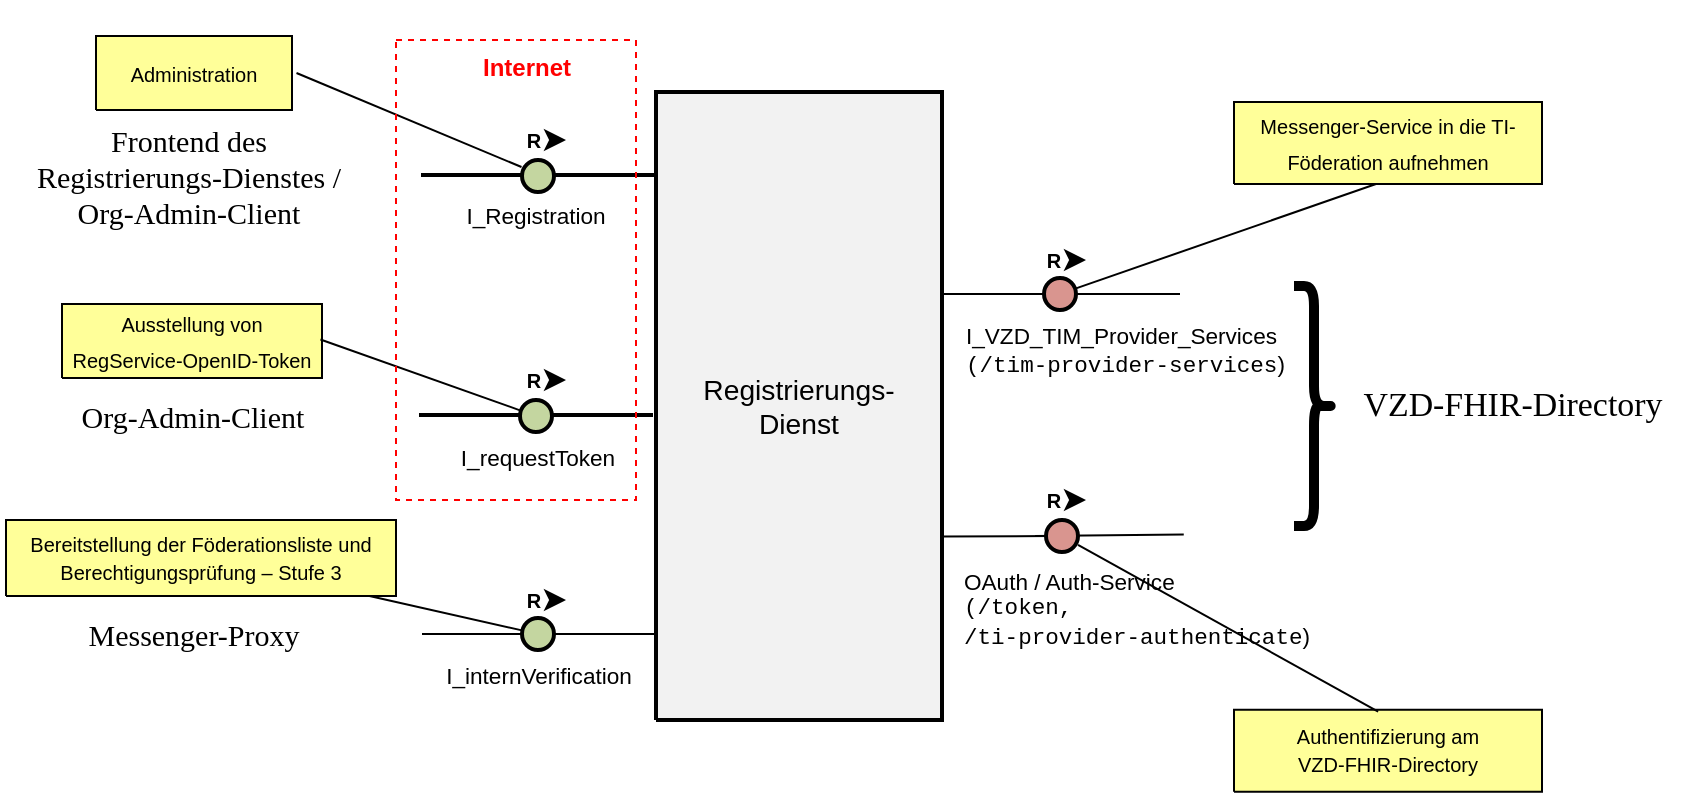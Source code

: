 <mxfile version="21.3.5" type="github">
  <diagram name="Registrierungs-Dienst" id="Jt1kmCQGUOwaI04WHO9y">
    <mxGraphModel dx="1050" dy="538" grid="1" gridSize="10" guides="1" tooltips="1" connect="1" arrows="1" fold="1" page="1" pageScale="1" pageWidth="827" pageHeight="1169" math="0" shadow="0">
      <root>
        <mxCell id="0" />
        <mxCell id="1" parent="0" />
        <UserObject label="" tags="Anmerkungen" id="BjHA2RIbMJTQsHLxXjxR-1">
          <mxCell style="vsdxID=97;fillColor=none;gradientColor=none;strokeColor=none;points=[];labelBackgroundColor=#ffffff;rounded=0;html=1;whiteSpace=wrap;" parent="1" vertex="1">
            <mxGeometry x="120" y="154" height="37" as="geometry" />
          </mxCell>
        </UserObject>
        <mxCell id="BjHA2RIbMJTQsHLxXjxR-3" value="&lt;div style=&quot;&quot;&gt;&lt;font style=&quot;font-family: Arial; color: rgb(0, 0, 0); direction: ltr; letter-spacing: 0px; line-height: 140%; opacity: 1;&quot;&gt;&lt;font style=&quot;font-size: 10px;&quot;&gt;Ausstellung von RegService-OpenID-Token&lt;/font&gt;&lt;br&gt;&lt;/font&gt;&lt;/div&gt;" style="verticalAlign=middle;align=center;vsdxID=99;fillColor=#ffff99;gradientColor=none;shape=stencil(nZBLDoAgDERP0z3SIyjew0SURgSD+Lu9kMZoXLhwN9O+tukAlrNpJg1SzDH4QW/URgNYgZTkjA4UkwJUgGXng+6DX1zLfmoymdXo17xh5zmRJ6Q42BWCfc2oJfdAr+Yv+AP9Cb7OJ3H/2JG1HNGz/84klThPVCc=);strokeColor=#000000;points=[];labelBackgroundColor=none;rounded=0;html=1;whiteSpace=wrap;" parent="BjHA2RIbMJTQsHLxXjxR-1" vertex="1">
          <mxGeometry x="-66" y="18" width="130" height="37" as="geometry" />
        </mxCell>
        <UserObject label="&lt;div style=&quot;font-size: 1px&quot;&gt;&lt;font style=&quot;font-size:14.11px;font-family:Arial;color:#000000;direction:ltr;letter-spacing:0px;line-height:120%;opacity:1&quot;&gt;Registrierungs-&lt;br/&gt;Dienst&lt;br/&gt;&lt;/font&gt;&lt;/div&gt;" tags="Hintergrund" id="BjHA2RIbMJTQsHLxXjxR-4">
          <mxCell style="verticalAlign=middle;align=center;vsdxID=14;fillColor=#f2f2f2;gradientColor=none;shape=stencil(nZBLDoAgDERP0z3SIyjew0SURgSD+Lu9kMZoXLhwN9O+tukAlrNpJg1SzDH4QW/URgNYgZTkjA4UkwJUgGXng+6DX1zLfmoymdXo17xh5zmRJ6Q42BWCfc2oJfdAr+Yv+AP9Cb7OJ3H/2JG1HNGz/84klThPVCc=);strokeColor=#000000;strokeWidth=2;spacingTop=-1;spacingBottom=-1;spacingLeft=-1;spacingRight=-1;points=[[0.5,0,0],[1,0.5,0],[0.5,0.5,0],[0.5,0.5,0]];labelBackgroundColor=none;rounded=0;html=1;whiteSpace=wrap;" parent="1" vertex="1">
            <mxGeometry x="351" y="66" width="143" height="314" as="geometry" />
          </mxCell>
        </UserObject>
        <UserObject label="" tags="Anmerkungen" id="BjHA2RIbMJTQsHLxXjxR-5">
          <mxCell style="vsdxID=29;fillColor=none;gradientColor=none;strokeColor=none;points=[];labelBackgroundColor=#ffffff;rounded=0;html=1;whiteSpace=wrap;" parent="1" vertex="1">
            <mxGeometry x="121" y="20" height="37" as="geometry" />
          </mxCell>
        </UserObject>
        <mxCell id="BjHA2RIbMJTQsHLxXjxR-7" value="&lt;div style=&quot;&quot;&gt;&lt;font style=&quot;font-family: Arial; color: rgb(0, 0, 0); direction: ltr; letter-spacing: 0px; line-height: 140%; opacity: 1;&quot;&gt;&lt;font style=&quot;font-size: 10px;&quot;&gt;Administration&lt;/font&gt;&lt;br&gt;&lt;/font&gt;&lt;/div&gt;" style="verticalAlign=middle;align=center;vsdxID=31;fillColor=#ffff99;gradientColor=none;shape=stencil(nZBLDoAgDERP0z3SIyjew0SURgSD+Lu9kMZoXLhwN9O+tukAlrNpJg1SzDH4QW/URgNYgZTkjA4UkwJUgGXng+6DX1zLfmoymdXo17xh5zmRJ6Q42BWCfc2oJfdAr+Yv+AP9Cb7OJ3H/2JG1HNGz/84klThPVCc=);strokeColor=#000000;points=[];labelBackgroundColor=none;rounded=0;html=1;whiteSpace=wrap;" parent="BjHA2RIbMJTQsHLxXjxR-5" vertex="1">
          <mxGeometry x="-50" y="18" width="98" height="37" as="geometry" />
        </mxCell>
        <UserObject label="" tags="Anmerkungen" id="BjHA2RIbMJTQsHLxXjxR-11">
          <mxCell style="vsdxID=35;fillColor=none;gradientColor=none;strokeColor=none;points=[];labelBackgroundColor=#ffffff;rounded=0;html=1;whiteSpace=wrap;" parent="1" vertex="1">
            <mxGeometry x="718" y="51" height="41" as="geometry" />
          </mxCell>
        </UserObject>
        <mxCell id="BjHA2RIbMJTQsHLxXjxR-13" value="&lt;div style=&quot;&quot;&gt;&lt;font style=&quot;font-family: Arial; color: rgb(0, 0, 0); direction: ltr; letter-spacing: 0px; line-height: 140%; opacity: 1;&quot;&gt;&lt;font style=&quot;font-size: 10px;&quot;&gt;Messenger-Service in die TI-Föderation aufnehmen&lt;/font&gt;&lt;br&gt;&lt;/font&gt;&lt;/div&gt;" style="verticalAlign=middle;align=center;vsdxID=37;fillColor=#ffff99;gradientColor=none;shape=stencil(nZBLDoAgDERP0z3SIyjew0SURgSD+Lu9kMZoXLhwN9O+tukAlrNpJg1SzDH4QW/URgNYgZTkjA4UkwJUgGXng+6DX1zLfmoymdXo17xh5zmRJ6Q42BWCfc2oJfdAr+Yv+AP9Cb7OJ3H/2JG1HNGz/84klThPVCc=);strokeColor=#000000;points=[];labelBackgroundColor=none;rounded=0;html=1;whiteSpace=wrap;" parent="BjHA2RIbMJTQsHLxXjxR-11" vertex="1">
          <mxGeometry x="-78" y="20" width="154" height="41" as="geometry" />
        </mxCell>
        <UserObject label="" tags="Hintergrund" id="BjHA2RIbMJTQsHLxXjxR-14">
          <mxCell style="vsdxID=51;fillColor=none;gradientColor=none;strokeColor=#000000;spacingTop=-3;spacingBottom=-3;spacingLeft=-2;spacingRight=-2;points=[];labelBackgroundColor=#ffffff;rounded=0;html=1;whiteSpace=wrap;" parent="1" vertex="1">
            <mxGeometry x="234" y="107" width="116" height="1" as="geometry" />
          </mxCell>
        </UserObject>
        <mxCell id="BjHA2RIbMJTQsHLxXjxR-20" value="&lt;div style=&quot;font-size: 1px&quot;&gt;&lt;font style=&quot;font-size:11.29px;font-family:Arial;color:#000000;direction:ltr;letter-spacing:0px;line-height:120%;opacity:1&quot;&gt;I_Registration&lt;br/&gt;&lt;/font&gt;&lt;/div&gt;" style="text;vsdxID=51;fillColor=none;gradientColor=none;strokeColor=none;spacingTop=-3;spacingBottom=-3;spacingLeft=-2;spacingRight=-2;points=[];labelBackgroundColor=#ffffff;rounded=0;html=1;whiteSpace=wrap;verticalAlign=middle;align=center;;html=1;" parent="BjHA2RIbMJTQsHLxXjxR-14" vertex="1">
          <mxGeometry x="18.79" y="-16.32" width="75.61" height="75.61" as="geometry" />
        </mxCell>
        <mxCell id="BjHA2RIbMJTQsHLxXjxR-15" value="&lt;div style=&quot;font-size: 1px&quot;&gt;&lt;/div&gt;" style="vsdxID=52;edgeStyle=none;startArrow=none;endArrow=none;startSize=5;endSize=5;strokeColor=#000000;spacingTop=-3;spacingBottom=-3;spacingLeft=-2;spacingRight=-2;verticalAlign=middle;html=1;labelBackgroundColor=#ffffff;rounded=0;align=center;" parent="BjHA2RIbMJTQsHLxXjxR-14" edge="1">
          <mxGeometry relative="1" as="geometry">
            <mxPoint as="offset" />
            <Array as="points" />
            <mxPoint y="1" as="sourcePoint" />
            <mxPoint x="50" y="1" as="targetPoint" />
          </mxGeometry>
        </mxCell>
        <mxCell id="BjHA2RIbMJTQsHLxXjxR-16" value="&lt;div style=&quot;font-size: 1px&quot;&gt;&lt;/div&gt;" style="vsdxID=53;edgeStyle=none;startArrow=none;endArrow=none;startSize=5;endSize=5;strokeColor=#000000;spacingTop=-3;spacingBottom=-3;spacingLeft=-2;spacingRight=-2;verticalAlign=middle;html=1;labelBackgroundColor=#ffffff;rounded=0;align=center;" parent="BjHA2RIbMJTQsHLxXjxR-14" edge="1">
          <mxGeometry relative="1" as="geometry">
            <mxPoint as="offset" />
            <Array as="points" />
            <mxPoint x="66" y="1" as="sourcePoint" />
            <mxPoint x="116" y="1" as="targetPoint" />
          </mxGeometry>
        </mxCell>
        <mxCell id="BjHA2RIbMJTQsHLxXjxR-17" value="&lt;div style=&quot;font-size: 1px&quot;&gt;&lt;/div&gt;" style="verticalAlign=middle;align=center;vsdxID=54;fillColor=#c4d6a0;gradientColor=none;shape=stencil(vVHLDsIgEPwajiQI6RfU+h8bu22JCGRB2/69kG1iazx58DazM/vIjjBtmiCi0CplCjecbZ8nYc5Ca+snJJsLEqYTph0C4Ujh4XvmEaqzont41gkL96naodXKrGF6YSfQtUi0OXXDVlqPfJNP6usotUhYbJIUMmQb/GGrAxpRljVycDBuc1hKM2LclX8/7H9nFfB+82Cd45T2+mcspcSRmu4F);strokeColor=#000000;strokeWidth=2;spacingTop=-3;spacingBottom=-3;spacingLeft=-2;spacingRight=-2;points=[];labelBackgroundColor=none;rounded=0;html=1;whiteSpace=wrap;" parent="BjHA2RIbMJTQsHLxXjxR-14" vertex="1">
          <mxGeometry x="50" y="-7" width="16" height="16" as="geometry" />
        </mxCell>
        <UserObject label="" tags="Hintergrund" id="BjHA2RIbMJTQsHLxXjxR-21">
          <mxCell style="vsdxID=56;fillColor=none;gradientColor=none;strokeColor=none;spacingTop=-3;spacingBottom=-3;spacingLeft=-2;spacingRight=-2;points=[];labelBackgroundColor=#ffffff;rounded=0;html=1;whiteSpace=wrap;" parent="1" vertex="1">
            <mxGeometry x="234" y="336" width="116" height="1" as="geometry" />
          </mxCell>
        </UserObject>
        <mxCell id="BjHA2RIbMJTQsHLxXjxR-27" value="&lt;div style=&quot;font-size: 1px&quot;&gt;&lt;font style=&quot;font-size:11.29px;font-family:Arial;color:#000000;direction:ltr;letter-spacing:0px;line-height:120%;opacity:1&quot;&gt;I_internVerification&lt;br/&gt;&lt;/font&gt;&lt;/div&gt;" style="text;vsdxID=56;fillColor=none;gradientColor=none;strokeColor=none;spacingTop=-3;spacingBottom=-3;spacingLeft=-2;spacingRight=-2;points=[];labelBackgroundColor=#ffffff;rounded=0;html=1;whiteSpace=wrap;verticalAlign=middle;align=center;;html=1;" parent="BjHA2RIbMJTQsHLxXjxR-21" vertex="1">
          <mxGeometry x="9.47" y="-27.62" width="99.46" height="99.46" as="geometry" />
        </mxCell>
        <mxCell id="BjHA2RIbMJTQsHLxXjxR-22" value="&lt;div style=&quot;font-size: 1px&quot;&gt;&lt;/div&gt;" style="vsdxID=57;edgeStyle=none;startArrow=none;endArrow=none;startSize=5;endSize=5;strokeColor=#000000;spacingTop=-3;spacingBottom=-3;spacingLeft=-2;spacingRight=-2;verticalAlign=middle;html=1;labelBackgroundColor=#ffffff;rounded=0;align=center;" parent="BjHA2RIbMJTQsHLxXjxR-21" edge="1">
          <mxGeometry relative="1" as="geometry">
            <mxPoint as="offset" />
            <Array as="points" />
            <mxPoint y="1" as="sourcePoint" />
            <mxPoint x="50" y="1" as="targetPoint" />
          </mxGeometry>
        </mxCell>
        <mxCell id="BjHA2RIbMJTQsHLxXjxR-23" value="&lt;div style=&quot;font-size: 1px&quot;&gt;&lt;/div&gt;" style="vsdxID=58;edgeStyle=none;startArrow=none;endArrow=none;startSize=5;endSize=5;strokeColor=#000000;spacingTop=-3;spacingBottom=-3;spacingLeft=-2;spacingRight=-2;verticalAlign=middle;html=1;labelBackgroundColor=#ffffff;rounded=0;align=center;" parent="BjHA2RIbMJTQsHLxXjxR-21" edge="1">
          <mxGeometry relative="1" as="geometry">
            <mxPoint as="offset" />
            <Array as="points" />
            <mxPoint x="66" y="1" as="sourcePoint" />
            <mxPoint x="116" y="1" as="targetPoint" />
          </mxGeometry>
        </mxCell>
        <mxCell id="BjHA2RIbMJTQsHLxXjxR-24" value="&lt;div style=&quot;font-size: 1px&quot;&gt;&lt;/div&gt;" style="verticalAlign=middle;align=center;vsdxID=59;fillColor=#c4d6a0;gradientColor=none;shape=stencil(vVHLDsIgEPwajiQI6RfU+h8bu22JCGRB2/69kG1iazx58DazM/vIjjBtmiCi0CplCjecbZ8nYc5Ca+snJJsLEqYTph0C4Ujh4XvmEaqzont41gkL96naodXKrGF6YSfQtUi0OXXDVlqPfJNP6usotUhYbJIUMmQb/GGrAxpRljVycDBuc1hKM2LclX8/7H9nFfB+82Cd45T2+mcspcSRmu4F);strokeColor=#000000;strokeWidth=2;spacingTop=-3;spacingBottom=-3;spacingLeft=-2;spacingRight=-2;points=[];labelBackgroundColor=none;rounded=0;html=1;whiteSpace=wrap;" parent="BjHA2RIbMJTQsHLxXjxR-21" vertex="1">
          <mxGeometry x="50" y="-7" width="16" height="16" as="geometry" />
        </mxCell>
        <UserObject label="&lt;div style=&quot;font-size: 1px&quot;&gt;&lt;font style=&quot;font-size:16.93px;font-family:Calibri;color:#000000;direction:ltr;letter-spacing:0px;line-height:120%;opacity:1&quot;&gt;VZD-FHIR-Directory&lt;br/&gt;&lt;/font&gt;&lt;/div&gt;" tags="Hintergrund" id="BjHA2RIbMJTQsHLxXjxR-35">
          <mxCell style="verticalAlign=middle;align=center;vsdxID=78;fillColor=none;gradientColor=none;shape=stencil(nZBLDoAgDERP0z3SIyjew0SURgSD+Lu9kMZoXLhwN9O+tukAlrNpJg1SzDH4QW/URgNYgZTkjA4UkwJUgGXng+6DX1zLfmoymdXo17xh5zmRJ6Q42BWCfc2oJfdAr+Yv+AP9Cb7OJ3H/2JG1HNGz/84klThPVCc=);strokeColor=none;points=[];labelBackgroundColor=none;rounded=0;html=1;whiteSpace=wrap;" parent="1" vertex="1">
            <mxGeometry x="692" y="209" width="175" height="28" as="geometry" />
          </mxCell>
        </UserObject>
        <UserObject label="&lt;div style=&quot;&quot;&gt;&lt;font style=&quot;font-family: Calibri; color: rgb(0, 0, 0); direction: ltr; letter-spacing: 0px; line-height: 120%; opacity: 1;&quot;&gt;&lt;font style=&quot;font-size: 15px;&quot;&gt;Messenger-Proxy&lt;/font&gt;&lt;br&gt;&lt;/font&gt;&lt;/div&gt;" tags="Hintergrund" id="BjHA2RIbMJTQsHLxXjxR-36">
          <mxCell style="verticalAlign=middle;align=center;vsdxID=80;fillColor=none;gradientColor=none;shape=stencil(nZBLDoAgDERP0z3SIyjew0SURgSD+Lu9kMZoXLhwN9O+tukAlrNpJg1SzDH4QW/URgNYgZTkjA4UkwJUgGXng+6DX1zLfmoymdXo17xh5zmRJ6Q42BWCfc2oJfdAr+Yv+AP9Cb7OJ3H/2JG1HNGz/84klThPVCc=);strokeColor=none;points=[];labelBackgroundColor=none;rounded=0;html=1;whiteSpace=wrap;" parent="1" vertex="1">
            <mxGeometry x="41.5" y="324" width="156" height="28" as="geometry" />
          </mxCell>
        </UserObject>
        <UserObject label="&lt;div style=&quot;font-size: 15px;&quot;&gt;&lt;font style=&quot;font-size: 15px; font-family: Calibri; color: rgb(0, 0, 0); direction: ltr; letter-spacing: 0px; line-height: 120%; opacity: 1;&quot;&gt;Frontend des &lt;br&gt;Registrierungs-Dienstes / &lt;br&gt;&lt;/font&gt;&lt;/div&gt;&lt;div style=&quot;font-size: 15px;&quot;&gt;&lt;font style=&quot;font-size: 15px; font-family: Calibri; color: rgb(0, 0, 0); direction: ltr; letter-spacing: 0px; line-height: 120%; opacity: 1;&quot;&gt;Org-Admin-Client&lt;br&gt;&lt;/font&gt;&lt;/div&gt;" tags="Hintergrund" id="BjHA2RIbMJTQsHLxXjxR-37">
          <mxCell style="verticalAlign=middle;align=center;vsdxID=83;fillColor=none;gradientColor=none;shape=stencil(nZBLDoAgDERP0z3SIyjew0SURgSD+Lu9kMZoXLhwN9O+tukAlrNpJg1SzDH4QW/URgNYgZTkjA4UkwJUgGXng+6DX1zLfmoymdXo17xh5zmRJ6Q42BWCfc2oJfdAr+Yv+AP9Cb7OJ3H/2JG1HNGz/84klThPVCc=);strokeColor=none;points=[];labelBackgroundColor=none;rounded=0;html=1;whiteSpace=wrap;" parent="1" vertex="1">
            <mxGeometry x="23.5" y="94" width="187" height="28" as="geometry" />
          </mxCell>
        </UserObject>
        <UserObject label="" tags="Anmerkungen" id="BjHA2RIbMJTQsHLxXjxR-39">
          <mxCell style="vsdxID=85;fillColor=none;gradientColor=none;strokeColor=none;points=[];labelBackgroundColor=#ffffff;rounded=0;html=1;whiteSpace=wrap;" parent="1" vertex="1">
            <mxGeometry x="692" y="358" width="102" height="57.84" as="geometry" />
          </mxCell>
        </UserObject>
        <mxCell id="BjHA2RIbMJTQsHLxXjxR-41" value="&lt;div style=&quot;font-size: 10px;&quot;&gt;&lt;font style=&quot;font-size: 10px; font-family: Arial; color: rgb(0, 0, 0); direction: ltr; letter-spacing: 0px; line-height: 140%; opacity: 1;&quot;&gt;Authentifizierung am &lt;br&gt;VZD-FHIR-Directory&lt;br&gt;&lt;/font&gt;&lt;/div&gt;" style="verticalAlign=middle;align=center;vsdxID=87;fillColor=#ffff99;gradientColor=none;shape=stencil(nZBLDoAgDERP0z3SIyjew0SURgSD+Lu9kMZoXLhwN9O+tukAlrNpJg1SzDH4QW/URgNYgZTkjA4UkwJUgGXng+6DX1zLfmoymdXo17xh5zmRJ6Q42BWCfc2oJfdAr+Yv+AP9Cb7OJ3H/2JG1HNGz/84klThPVCc=);strokeColor=#000000;points=[];labelBackgroundColor=none;rounded=0;html=1;whiteSpace=wrap;" parent="BjHA2RIbMJTQsHLxXjxR-39" vertex="1">
          <mxGeometry x="-52" y="16.84" width="154" height="41" as="geometry" />
        </mxCell>
        <UserObject label="" tags="Hintergrund" id="BjHA2RIbMJTQsHLxXjxR-42">
          <mxCell style="vsdxID=71;fillColor=none;gradientColor=none;strokeColor=none;spacingTop=-3;spacingBottom=-3;spacingLeft=-2;spacingRight=-2;points=[];labelBackgroundColor=#ffffff;rounded=0;html=1;whiteSpace=wrap;" parent="1" vertex="1">
            <mxGeometry x="505" y="287" width="205" height="50.97" as="geometry" />
          </mxCell>
        </UserObject>
        <mxCell id="BjHA2RIbMJTQsHLxXjxR-43" value="&lt;div style=&quot;font-size: 1px&quot;&gt;&lt;/div&gt;" style="vsdxID=72;edgeStyle=none;startArrow=none;endArrow=none;startSize=5;endSize=5;strokeColor=#000000;spacingTop=-3;spacingBottom=-3;spacingLeft=-2;spacingRight=-2;verticalAlign=middle;html=1;labelBackgroundColor=#ffffff;rounded=0;align=center;exitX=0.997;exitY=0.708;exitDx=0;exitDy=0;exitPerimeter=0;" parent="BjHA2RIbMJTQsHLxXjxR-42" source="BjHA2RIbMJTQsHLxXjxR-4" edge="1">
          <mxGeometry relative="1" as="geometry">
            <mxPoint as="offset" />
            <Array as="points" />
            <mxPoint x="-5.445" y="1.172" as="sourcePoint" />
            <mxPoint x="44.062" y="1" as="targetPoint" />
          </mxGeometry>
        </mxCell>
        <mxCell id="BjHA2RIbMJTQsHLxXjxR-44" value="&lt;div style=&quot;font-size: 1px&quot;&gt;&lt;/div&gt;" style="vsdxID=73;edgeStyle=none;startArrow=none;endArrow=none;startSize=5;endSize=5;strokeColor=#000000;spacingTop=-3;spacingBottom=-3;spacingLeft=-2;spacingRight=-2;verticalAlign=middle;html=1;labelBackgroundColor=#ffffff;rounded=0;align=center;entryX=0.536;entryY=0.004;entryDx=0;entryDy=0;entryPerimeter=0;" parent="BjHA2RIbMJTQsHLxXjxR-42" edge="1" target="BjHA2RIbMJTQsHLxXjxR-42">
          <mxGeometry relative="1" as="geometry">
            <mxPoint as="offset" />
            <Array as="points" />
            <mxPoint x="35.562" y="1" as="sourcePoint" />
            <mxPoint x="105" y="3" as="targetPoint" />
          </mxGeometry>
        </mxCell>
        <mxCell id="BjHA2RIbMJTQsHLxXjxR-48" value="&lt;div style=&quot;font-size: 1px&quot;&gt;&lt;font style=&quot;font-size:11.29px;font-family:Arial;color:#000000;direction:ltr;letter-spacing:0px;line-height:120%;opacity:1&quot;&gt;OAuth / Auth-Service&lt;/font&gt;&lt;/div&gt;&lt;div style=&quot;font-size: 1px&quot;&gt;&lt;font style=&quot;font-size:11.29px;font-family:Courier New;color:#000000;direction:ltr;letter-spacing:0px;line-height:120%;opacity:1&quot;&gt;(/token,&lt;br&gt;&lt;/font&gt;&lt;font style=&quot;font-size:11.29px;font-family:Courier New;color:#000000;direction:ltr;letter-spacing:0px;line-height:120%;opacity:1&quot;&gt;/ti-provider-authenticate&lt;/font&gt;&lt;font style=&quot;font-size:11.29px;font-family:Arial;color:#000000;direction:ltr;letter-spacing:0px;line-height:120%;opacity:1&quot;&gt;)&lt;/font&gt;&lt;/div&gt;" style="text;vsdxID=71;fillColor=none;gradientColor=none;strokeColor=none;spacingTop=-3;spacingBottom=-3;spacingLeft=-2;spacingRight=-2;points=[];labelBackgroundColor=#ffffff;rounded=0;html=1;whiteSpace=wrap;verticalAlign=middle;align=left;;html=1;" parent="BjHA2RIbMJTQsHLxXjxR-42" vertex="1">
          <mxGeometry y="30" width="205" height="16.97" as="geometry" />
        </mxCell>
        <UserObject label="" tags="Hintergrund" id="BjHA2RIbMJTQsHLxXjxR-49">
          <mxCell style="vsdxID=88;fillColor=none;gradientColor=none;strokeColor=#000000;spacingTop=-3;spacingBottom=-3;spacingLeft=-2;spacingRight=-2;points=[];labelBackgroundColor=#ffffff;rounded=0;html=1;whiteSpace=wrap;" parent="1" vertex="1">
            <mxGeometry x="233" y="227" width="116" height="1" as="geometry" />
          </mxCell>
        </UserObject>
        <mxCell id="BjHA2RIbMJTQsHLxXjxR-55" value="&lt;div style=&quot;font-size: 1px&quot;&gt;&lt;font style=&quot;font-size:11.29px;font-family:Arial;color:#000000;direction:ltr;letter-spacing:0px;line-height:120%;opacity:1&quot;&gt;I_requestToken&lt;br/&gt;&lt;/font&gt;&lt;/div&gt;" style="text;vsdxID=88;fillColor=none;gradientColor=none;strokeColor=none;spacingTop=-3;spacingBottom=-3;spacingLeft=-2;spacingRight=-2;points=[];labelBackgroundColor=#ffffff;rounded=0;html=1;whiteSpace=wrap;verticalAlign=middle;align=center;;html=1;" parent="BjHA2RIbMJTQsHLxXjxR-49" vertex="1">
          <mxGeometry x="17" y="-20.1" width="84.41" height="84.41" as="geometry" />
        </mxCell>
        <mxCell id="BjHA2RIbMJTQsHLxXjxR-50" value="&lt;div style=&quot;font-size: 1px&quot;&gt;&lt;/div&gt;" style="vsdxID=89;edgeStyle=none;startArrow=none;endArrow=none;startSize=5;endSize=5;strokeColor=#000000;spacingTop=-3;spacingBottom=-3;spacingLeft=-2;spacingRight=-2;verticalAlign=middle;html=1;labelBackgroundColor=#ffffff;rounded=0;align=center;" parent="BjHA2RIbMJTQsHLxXjxR-49" edge="1">
          <mxGeometry relative="1" as="geometry">
            <mxPoint as="offset" />
            <Array as="points" />
            <mxPoint y="1" as="sourcePoint" />
            <mxPoint x="50" y="1" as="targetPoint" />
          </mxGeometry>
        </mxCell>
        <mxCell id="BjHA2RIbMJTQsHLxXjxR-51" value="&lt;div style=&quot;font-size: 1px&quot;&gt;&lt;/div&gt;" style="vsdxID=90;edgeStyle=none;startArrow=none;endArrow=none;startSize=5;endSize=5;strokeColor=#000000;spacingTop=-3;spacingBottom=-3;spacingLeft=-2;spacingRight=-2;verticalAlign=middle;html=1;labelBackgroundColor=#ffffff;rounded=0;align=center;" parent="BjHA2RIbMJTQsHLxXjxR-49" edge="1">
          <mxGeometry relative="1" as="geometry">
            <mxPoint as="offset" />
            <Array as="points" />
            <mxPoint x="66" y="1" as="sourcePoint" />
            <mxPoint x="116" y="1" as="targetPoint" />
          </mxGeometry>
        </mxCell>
        <mxCell id="BjHA2RIbMJTQsHLxXjxR-52" value="&lt;div style=&quot;font-size: 1px&quot;&gt;&lt;/div&gt;" style="verticalAlign=middle;align=center;vsdxID=91;fillColor=#c4d6a0;gradientColor=none;shape=stencil(vVHLDsIgEPwajiQI6RfU+h8bu22JCGRB2/69kG1iazx58DazM/vIjjBtmiCi0CplCjecbZ8nYc5Ca+snJJsLEqYTph0C4Ujh4XvmEaqzont41gkL96naodXKrGF6YSfQtUi0OXXDVlqPfJNP6usotUhYbJIUMmQb/GGrAxpRljVycDBuc1hKM2LclX8/7H9nFfB+82Cd45T2+mcspcSRmu4F);strokeColor=#000000;strokeWidth=2;spacingTop=-3;spacingBottom=-3;spacingLeft=-2;spacingRight=-2;points=[];labelBackgroundColor=none;rounded=0;html=1;whiteSpace=wrap;" parent="BjHA2RIbMJTQsHLxXjxR-49" vertex="1">
          <mxGeometry x="50" y="-7" width="16" height="16" as="geometry" />
        </mxCell>
        <UserObject label="&lt;div style=&quot;&quot;&gt;&lt;font style=&quot;font-family: Calibri; color: rgb(0, 0, 0); direction: ltr; letter-spacing: 0px; line-height: 120%; opacity: 1;&quot;&gt;&lt;font style=&quot;font-size: 15px;&quot;&gt;Org-Admin-Client&lt;/font&gt;&lt;br&gt;&lt;/font&gt;&lt;/div&gt;" tags="Hintergrund" id="BjHA2RIbMJTQsHLxXjxR-56">
          <mxCell style="verticalAlign=middle;align=center;vsdxID=96;fillColor=none;gradientColor=none;shape=stencil(nZBLDoAgDERP0z3SIyjew0SURgSD+Lu9kMZoXLhwN9O+tukAlrNpJg1SzDH4QW/URgNYgZTkjA4UkwJUgGXng+6DX1zLfmoymdXo17xh5zmRJ6Q42BWCfc2oJfdAr+Yv+AP9Cb7OJ3H/2JG1HNGz/84klThPVCc=);strokeColor=none;points=[];labelBackgroundColor=none;rounded=0;html=1;whiteSpace=wrap;" parent="1" vertex="1">
            <mxGeometry x="26" y="215" width="187" height="28" as="geometry" />
          </mxCell>
        </UserObject>
        <mxCell id="BjHA2RIbMJTQsHLxXjxR-12" style="vsdxID=36;edgeStyle=none;startArrow=none;endArrow=none;startSize=5;endSize=5;strokeColor=#000000;spacingTop=0;spacingBottom=0;spacingLeft=0;spacingRight=0;verticalAlign=middle;html=1;labelBackgroundColor=#ffffff;rounded=0;exitX=0.461;exitY=1;exitDx=0;exitDy=0;exitPerimeter=0;" parent="1" source="BjHA2RIbMJTQsHLxXjxR-13" target="BjHA2RIbMJTQsHLxXjxR-31" edge="1">
          <mxGeometry y="41" relative="1" as="geometry">
            <Array as="points" />
            <mxPoint x="810" y="20" as="sourcePoint" />
            <mxPoint x="562.88" y="159.725" as="targetPoint" />
          </mxGeometry>
        </mxCell>
        <mxCell id="BjHA2RIbMJTQsHLxXjxR-58" value="" style="group" parent="1" vertex="1" connectable="0">
          <mxGeometry x="530" y="140" width="40" height="28" as="geometry" />
        </mxCell>
        <mxCell id="BjHA2RIbMJTQsHLxXjxR-66" value="" style="group" parent="BjHA2RIbMJTQsHLxXjxR-58" vertex="1" connectable="0">
          <mxGeometry width="40" height="20" as="geometry" />
        </mxCell>
        <mxCell id="BjHA2RIbMJTQsHLxXjxR-59" value="R" style="text;html=1;strokeColor=none;fillColor=none;align=center;verticalAlign=middle;whiteSpace=wrap;overflow=hidden;fontFamily=Helvetica;fontSize=10;fontColor=#000000;fontStyle=1" parent="BjHA2RIbMJTQsHLxXjxR-66" vertex="1">
          <mxGeometry width="40" height="20" as="geometry" />
        </mxCell>
        <mxCell id="BjHA2RIbMJTQsHLxXjxR-61" style="edgeStyle=none;rounded=0;html=1;startArrow=none;startFill=0;endArrow=classic;endFill=1;jettySize=auto;orthogonalLoop=1;strokeColor=#000000;fontFamily=Helvetica;fontSize=10;fontColor=#000000;targetPerimeterSpacing=0;endSize=8;sourcePerimeterSpacing=0;startSize=0;" parent="BjHA2RIbMJTQsHLxXjxR-66" edge="1">
          <mxGeometry relative="1" as="geometry">
            <mxPoint x="36" y="10" as="targetPoint" />
            <mxPoint x="28" y="10" as="sourcePoint" />
          </mxGeometry>
        </mxCell>
        <mxCell id="BjHA2RIbMJTQsHLxXjxR-29" value="&lt;div style=&quot;font-size: 1px&quot;&gt;&lt;/div&gt;" style="vsdxID=67;edgeStyle=none;startArrow=none;endArrow=none;startSize=5;endSize=5;strokeColor=#000000;spacingTop=-3;spacingBottom=-3;spacingLeft=-2;spacingRight=-2;verticalAlign=middle;html=1;labelBackgroundColor=#ffffff;rounded=0;align=center;" parent="1" edge="1">
          <mxGeometry relative="1" as="geometry">
            <mxPoint x="-1" as="offset" />
            <Array as="points" />
            <mxPoint x="494" y="167" as="sourcePoint" />
            <mxPoint x="545" y="167" as="targetPoint" />
          </mxGeometry>
        </mxCell>
        <mxCell id="BjHA2RIbMJTQsHLxXjxR-30" value="&lt;div style=&quot;font-size: 1px&quot;&gt;&lt;/div&gt;" style="vsdxID=68;edgeStyle=none;startArrow=none;endArrow=none;startSize=5;endSize=5;strokeColor=#000000;spacingTop=-3;spacingBottom=-3;spacingLeft=-2;spacingRight=-2;verticalAlign=middle;html=1;labelBackgroundColor=#ffffff;rounded=0;align=center;" parent="1" edge="1">
          <mxGeometry relative="1" as="geometry">
            <mxPoint x="-1" as="offset" />
            <Array as="points" />
            <mxPoint x="561" y="167" as="sourcePoint" />
            <mxPoint x="613" y="167" as="targetPoint" />
          </mxGeometry>
        </mxCell>
        <mxCell id="BjHA2RIbMJTQsHLxXjxR-31" value="&lt;div style=&quot;font-size: 1px&quot;&gt;&lt;/div&gt;" style="verticalAlign=middle;align=center;vsdxID=69;fillColor=#d9958f;gradientColor=none;shape=stencil(vVHLDsIgEPwajiQI6RfU+h8bu22JCGRB2/69kG1iazx58DazM/vIjjBtmiCi0CplCjecbZ8nYc5Ca+snJJsLEqYTph0C4Ujh4XvmEaqzont41gkL96naodXKrGF6YSfQtUi0OXXDVlqPfJNP6usotUhYbJIUMmQb/GGrAxpRljVycDBuc1hKM2LclX8/7H9nFfB+82Cd45T2+mcspcSRmu4F);strokeColor=#000000;strokeWidth=2;spacingTop=-3;spacingBottom=-3;spacingLeft=-2;spacingRight=-2;points=[];labelBackgroundColor=none;rounded=0;html=1;whiteSpace=wrap;" parent="1" vertex="1">
          <mxGeometry x="545" y="159" width="16" height="16" as="geometry" />
        </mxCell>
        <mxCell id="BjHA2RIbMJTQsHLxXjxR-34" value="&lt;div style=&quot;font-size: 1px&quot;&gt;&lt;font style=&quot;font-size:11.29px;font-family:Arial;color:#000000;direction:ltr;letter-spacing:0px;line-height:120%;opacity:1&quot;&gt;I_VZD_TIM_Provider_Services&lt;br&gt;&lt;/font&gt;&lt;font style=&quot;font-size:11.29px;font-family:Courier New;color:#000000;direction:ltr;letter-spacing:0px;line-height:120%;opacity:1&quot;&gt;(/tim-provider-services&lt;/font&gt;&lt;font style=&quot;font-size:11.29px;font-family:Arial;color:#000000;direction:ltr;letter-spacing:0px;line-height:120%;opacity:1&quot;&gt;)&lt;br&gt;&lt;/font&gt;&lt;/div&gt;" style="text;vsdxID=66;fillColor=none;gradientColor=none;strokeColor=none;spacingTop=-3;spacingBottom=-3;spacingLeft=-2;spacingRight=-2;points=[];labelBackgroundColor=#FFFFFF;rounded=0;html=1;whiteSpace=wrap;verticalAlign=middle;align=left;;html=1;movable=1;resizable=1;rotatable=1;deletable=1;editable=1;connectable=1;" parent="1" vertex="1">
          <mxGeometry x="506" y="166" width="157.72" height="60.2" as="geometry" />
        </mxCell>
        <mxCell id="BjHA2RIbMJTQsHLxXjxR-67" value="" style="group" parent="1" vertex="1" connectable="0">
          <mxGeometry x="530" y="260" width="40" height="20" as="geometry" />
        </mxCell>
        <mxCell id="BjHA2RIbMJTQsHLxXjxR-68" value="R" style="text;html=1;strokeColor=none;fillColor=none;align=center;verticalAlign=middle;whiteSpace=wrap;overflow=hidden;fontFamily=Helvetica;fontSize=10;fontColor=#000000;fontStyle=1" parent="BjHA2RIbMJTQsHLxXjxR-67" vertex="1">
          <mxGeometry width="40" height="20" as="geometry" />
        </mxCell>
        <mxCell id="BjHA2RIbMJTQsHLxXjxR-69" style="edgeStyle=none;rounded=0;html=1;startArrow=none;startFill=0;endArrow=classic;endFill=1;jettySize=auto;orthogonalLoop=1;strokeColor=#000000;fontFamily=Helvetica;fontSize=10;fontColor=#000000;targetPerimeterSpacing=0;endSize=8;sourcePerimeterSpacing=0;startSize=0;" parent="BjHA2RIbMJTQsHLxXjxR-67" edge="1">
          <mxGeometry relative="1" as="geometry">
            <mxPoint x="36" y="10" as="targetPoint" />
            <mxPoint x="28" y="10" as="sourcePoint" />
          </mxGeometry>
        </mxCell>
        <mxCell id="BjHA2RIbMJTQsHLxXjxR-10" value="&lt;div style=&quot;font-size: 10px;&quot;&gt;&lt;font style=&quot;font-size: 10px; font-family: Arial; color: rgb(0, 0, 0); direction: ltr; letter-spacing: 0px; line-height: 140%; opacity: 1;&quot;&gt;Bereitstellung der Föderationsliste und&lt;br&gt;Berechtigungsprüfung – Stufe 3&lt;br&gt;&lt;/font&gt;&lt;/div&gt;" style="verticalAlign=middle;align=center;vsdxID=34;fillColor=#ffff99;gradientColor=none;shape=stencil(nZBLDoAgDERP0z3SIyjew0SURgSD+Lu9kMZoXLhwN9O+tukAlrNpJg1SzDH4QW/URgNYgZTkjA4UkwJUgGXng+6DX1zLfmoymdXo17xh5zmRJ6Q42BWCfc2oJfdAr+Yv+AP9Cb7OJ3H/2JG1HNGz/84klThPVCc=);strokeColor=#000000;points=[];labelBackgroundColor=none;rounded=0;html=1;whiteSpace=wrap;" parent="1" vertex="1">
          <mxGeometry x="26" y="280" width="195" height="38" as="geometry" />
        </mxCell>
        <mxCell id="BjHA2RIbMJTQsHLxXjxR-74" value="" style="group" parent="1" vertex="1" connectable="0">
          <mxGeometry x="270" y="80" width="40" height="28" as="geometry" />
        </mxCell>
        <mxCell id="BjHA2RIbMJTQsHLxXjxR-75" value="" style="group" parent="BjHA2RIbMJTQsHLxXjxR-74" vertex="1" connectable="0">
          <mxGeometry width="40" height="20" as="geometry" />
        </mxCell>
        <mxCell id="BjHA2RIbMJTQsHLxXjxR-76" value="R" style="text;html=1;strokeColor=none;fillColor=none;align=center;verticalAlign=middle;whiteSpace=wrap;overflow=hidden;fontFamily=Helvetica;fontSize=10;fontColor=#000000;fontStyle=1" parent="BjHA2RIbMJTQsHLxXjxR-75" vertex="1">
          <mxGeometry width="40" height="20" as="geometry" />
        </mxCell>
        <mxCell id="BjHA2RIbMJTQsHLxXjxR-77" style="edgeStyle=none;rounded=0;html=1;startArrow=none;startFill=0;endArrow=classic;endFill=1;jettySize=auto;orthogonalLoop=1;strokeColor=#000000;fontFamily=Helvetica;fontSize=10;fontColor=#000000;targetPerimeterSpacing=0;endSize=8;sourcePerimeterSpacing=0;startSize=0;" parent="BjHA2RIbMJTQsHLxXjxR-75" edge="1">
          <mxGeometry relative="1" as="geometry">
            <mxPoint x="36" y="10" as="targetPoint" />
            <mxPoint x="28" y="10" as="sourcePoint" />
          </mxGeometry>
        </mxCell>
        <mxCell id="BjHA2RIbMJTQsHLxXjxR-78" value="" style="group" parent="1" vertex="1" connectable="0">
          <mxGeometry x="270" y="200" width="40" height="28" as="geometry" />
        </mxCell>
        <mxCell id="BjHA2RIbMJTQsHLxXjxR-79" value="" style="group" parent="BjHA2RIbMJTQsHLxXjxR-78" vertex="1" connectable="0">
          <mxGeometry width="40" height="20" as="geometry" />
        </mxCell>
        <mxCell id="BjHA2RIbMJTQsHLxXjxR-80" value="R" style="text;html=1;strokeColor=none;fillColor=none;align=center;verticalAlign=middle;whiteSpace=wrap;overflow=hidden;fontFamily=Helvetica;fontSize=10;fontColor=#000000;fontStyle=1" parent="BjHA2RIbMJTQsHLxXjxR-79" vertex="1">
          <mxGeometry width="40" height="20" as="geometry" />
        </mxCell>
        <mxCell id="BjHA2RIbMJTQsHLxXjxR-81" style="edgeStyle=none;rounded=0;html=1;startArrow=none;startFill=0;endArrow=classic;endFill=1;jettySize=auto;orthogonalLoop=1;strokeColor=#000000;fontFamily=Helvetica;fontSize=10;fontColor=#000000;targetPerimeterSpacing=0;endSize=8;sourcePerimeterSpacing=0;startSize=0;" parent="BjHA2RIbMJTQsHLxXjxR-79" edge="1">
          <mxGeometry relative="1" as="geometry">
            <mxPoint x="36" y="10" as="targetPoint" />
            <mxPoint x="28" y="10" as="sourcePoint" />
          </mxGeometry>
        </mxCell>
        <mxCell id="BjHA2RIbMJTQsHLxXjxR-82" value="" style="group" parent="1" vertex="1" connectable="0">
          <mxGeometry x="270" y="310" width="40" height="28" as="geometry" />
        </mxCell>
        <mxCell id="BjHA2RIbMJTQsHLxXjxR-83" value="" style="group" parent="BjHA2RIbMJTQsHLxXjxR-82" vertex="1" connectable="0">
          <mxGeometry width="40" height="20" as="geometry" />
        </mxCell>
        <mxCell id="BjHA2RIbMJTQsHLxXjxR-84" value="R" style="text;html=1;strokeColor=none;fillColor=none;align=center;verticalAlign=middle;whiteSpace=wrap;overflow=hidden;fontFamily=Helvetica;fontSize=10;fontColor=#000000;fontStyle=1" parent="BjHA2RIbMJTQsHLxXjxR-83" vertex="1">
          <mxGeometry width="40" height="20" as="geometry" />
        </mxCell>
        <mxCell id="BjHA2RIbMJTQsHLxXjxR-85" style="edgeStyle=none;rounded=0;html=1;startArrow=none;startFill=0;endArrow=classic;endFill=1;jettySize=auto;orthogonalLoop=1;strokeColor=#000000;fontFamily=Helvetica;fontSize=10;fontColor=#000000;targetPerimeterSpacing=0;endSize=8;sourcePerimeterSpacing=0;startSize=0;" parent="BjHA2RIbMJTQsHLxXjxR-83" edge="1">
          <mxGeometry relative="1" as="geometry">
            <mxPoint x="36" y="10" as="targetPoint" />
            <mxPoint x="28" y="10" as="sourcePoint" />
          </mxGeometry>
        </mxCell>
        <mxCell id="BjHA2RIbMJTQsHLxXjxR-88" value="" style="endArrow=none;html=1;rounded=0;" parent="1" source="BjHA2RIbMJTQsHLxXjxR-10" target="BjHA2RIbMJTQsHLxXjxR-24" edge="1">
          <mxGeometry width="50" height="50" relative="1" as="geometry">
            <mxPoint x="230" y="330" as="sourcePoint" />
            <mxPoint x="280" y="280" as="targetPoint" />
          </mxGeometry>
        </mxCell>
        <mxCell id="BjHA2RIbMJTQsHLxXjxR-6" style="vsdxID=30;edgeStyle=none;startArrow=none;endArrow=none;startSize=5;endSize=5;strokeColor=#000000;spacingTop=0;spacingBottom=0;spacingLeft=0;spacingRight=0;verticalAlign=middle;html=1;labelBackgroundColor=#ffffff;rounded=0;entryX=-0.016;entryY=0.219;entryDx=0;entryDy=0;entryPerimeter=0;exitX=1.023;exitY=0.5;exitDx=0;exitDy=0;exitPerimeter=0;" parent="1" source="BjHA2RIbMJTQsHLxXjxR-7" target="BjHA2RIbMJTQsHLxXjxR-17" edge="1">
          <mxGeometry y="37" relative="1" as="geometry">
            <Array as="points" />
            <mxPoint x="110" y="20" as="sourcePoint" />
            <mxPoint x="263" y="79" as="targetPoint" />
          </mxGeometry>
        </mxCell>
        <mxCell id="BjHA2RIbMJTQsHLxXjxR-2" style="vsdxID=98;edgeStyle=none;startArrow=none;endArrow=none;startSize=5;endSize=5;strokeColor=#000000;spacingTop=0;spacingBottom=0;spacingLeft=0;spacingRight=0;verticalAlign=middle;html=1;labelBackgroundColor=#ffffff;rounded=0;exitX=0.994;exitY=0.48;exitDx=0;exitDy=0;exitPerimeter=0;" parent="1" source="BjHA2RIbMJTQsHLxXjxR-3" target="BjHA2RIbMJTQsHLxXjxR-52" edge="1">
          <mxGeometry y="37" relative="1" as="geometry">
            <Array as="points" />
            <mxPoint x="120" y="150" as="sourcePoint" />
            <mxPoint x="274" y="205" as="targetPoint" />
          </mxGeometry>
        </mxCell>
        <mxCell id="7" value="" style="shape=curlyBracket;whiteSpace=wrap;html=1;rounded=1;flipH=1;labelPosition=right;verticalLabelPosition=middle;align=left;verticalAlign=middle;strokeWidth=5;" parent="1" vertex="1">
          <mxGeometry x="670" y="163" width="20" height="120" as="geometry" />
        </mxCell>
        <mxCell id="BjHA2RIbMJTQsHLxXjxR-40" style="vsdxID=86;edgeStyle=none;startArrow=none;endArrow=none;startSize=5;endSize=5;strokeColor=#000000;spacingTop=0;spacingBottom=0;spacingLeft=0;spacingRight=0;verticalAlign=middle;html=1;labelBackgroundColor=#ffffff;rounded=0;exitX=0.468;exitY=0.024;exitDx=0;exitDy=0;exitPerimeter=0;" parent="1" source="BjHA2RIbMJTQsHLxXjxR-41" target="-H2RB9HFKHk7hqD20Uxr-9" edge="1">
          <mxGeometry y="41" relative="1" as="geometry">
            <Array as="points" />
            <mxPoint x="692" y="360" as="sourcePoint" />
            <mxPoint x="570" y="288" as="targetPoint" />
          </mxGeometry>
        </mxCell>
        <mxCell id="-H2RB9HFKHk7hqD20Uxr-9" value="&lt;div style=&quot;font-size: 1px&quot;&gt;&lt;/div&gt;" style="verticalAlign=middle;align=center;vsdxID=69;fillColor=#d9958f;gradientColor=none;shape=stencil(vVHLDsIgEPwajiQI6RfU+h8bu22JCGRB2/69kG1iazx58DazM/vIjjBtmiCi0CplCjecbZ8nYc5Ca+snJJsLEqYTph0C4Ujh4XvmEaqzont41gkL96naodXKrGF6YSfQtUi0OXXDVlqPfJNP6usotUhYbJIUMmQb/GGrAxpRljVycDBuc1hKM2LclX8/7H9nFfB+82Cd45T2+mcspcSRmu4F);strokeColor=#000000;strokeWidth=2;spacingTop=-3;spacingBottom=-3;spacingLeft=-2;spacingRight=-2;points=[];labelBackgroundColor=none;rounded=0;html=1;whiteSpace=wrap;" parent="1" vertex="1">
          <mxGeometry x="546" y="280" width="16" height="16" as="geometry" />
        </mxCell>
        <mxCell id="la9LtVGFrXqrNUqrEQsx-8" value="" style="rounded=0;whiteSpace=wrap;html=1;gradientColor=none;fillColor=none;dashed=1;strokeColor=#ff0000;" vertex="1" parent="1">
          <mxGeometry x="221" y="40" width="120" height="230" as="geometry" />
        </mxCell>
        <UserObject label="Internet" tags="Hintergrund" id="la9LtVGFrXqrNUqrEQsx-9">
          <mxCell style="verticalAlign=middle;align=center;vsdxID=83;fillColor=none;gradientColor=none;shape=stencil(nZBLDoAgDERP0z3SIyjew0SURgSD+Lu9kMZoXLhwN9O+tukAlrNpJg1SzDH4QW/URgNYgZTkjA4UkwJUgGXng+6DX1zLfmoymdXo17xh5zmRJ6Q42BWCfc2oJfdAr+Yv+AP9Cb7OJ3H/2JG1HNGz/84klThPVCc=);strokeColor=none;points=[];labelBackgroundColor=none;rounded=0;html=1;whiteSpace=wrap;fontColor=#FF0000;fontStyle=1" vertex="1" parent="1">
            <mxGeometry x="242.5" y="40" width="87" height="28" as="geometry" />
          </mxCell>
        </UserObject>
      </root>
    </mxGraphModel>
  </diagram>
</mxfile>
